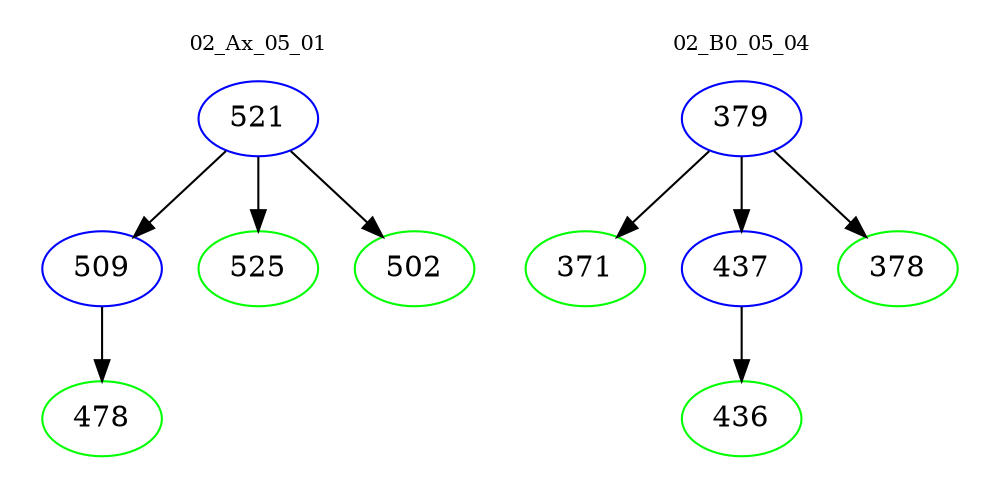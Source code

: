digraph{
subgraph cluster_0 {
color = white
label = "02_Ax_05_01";
fontsize=10;
T0_521 [label="521", color="blue"]
T0_521 -> T0_509 [color="black"]
T0_509 [label="509", color="blue"]
T0_509 -> T0_478 [color="black"]
T0_478 [label="478", color="green"]
T0_521 -> T0_525 [color="black"]
T0_525 [label="525", color="green"]
T0_521 -> T0_502 [color="black"]
T0_502 [label="502", color="green"]
}
subgraph cluster_1 {
color = white
label = "02_B0_05_04";
fontsize=10;
T1_379 [label="379", color="blue"]
T1_379 -> T1_371 [color="black"]
T1_371 [label="371", color="green"]
T1_379 -> T1_437 [color="black"]
T1_437 [label="437", color="blue"]
T1_437 -> T1_436 [color="black"]
T1_436 [label="436", color="green"]
T1_379 -> T1_378 [color="black"]
T1_378 [label="378", color="green"]
}
}
